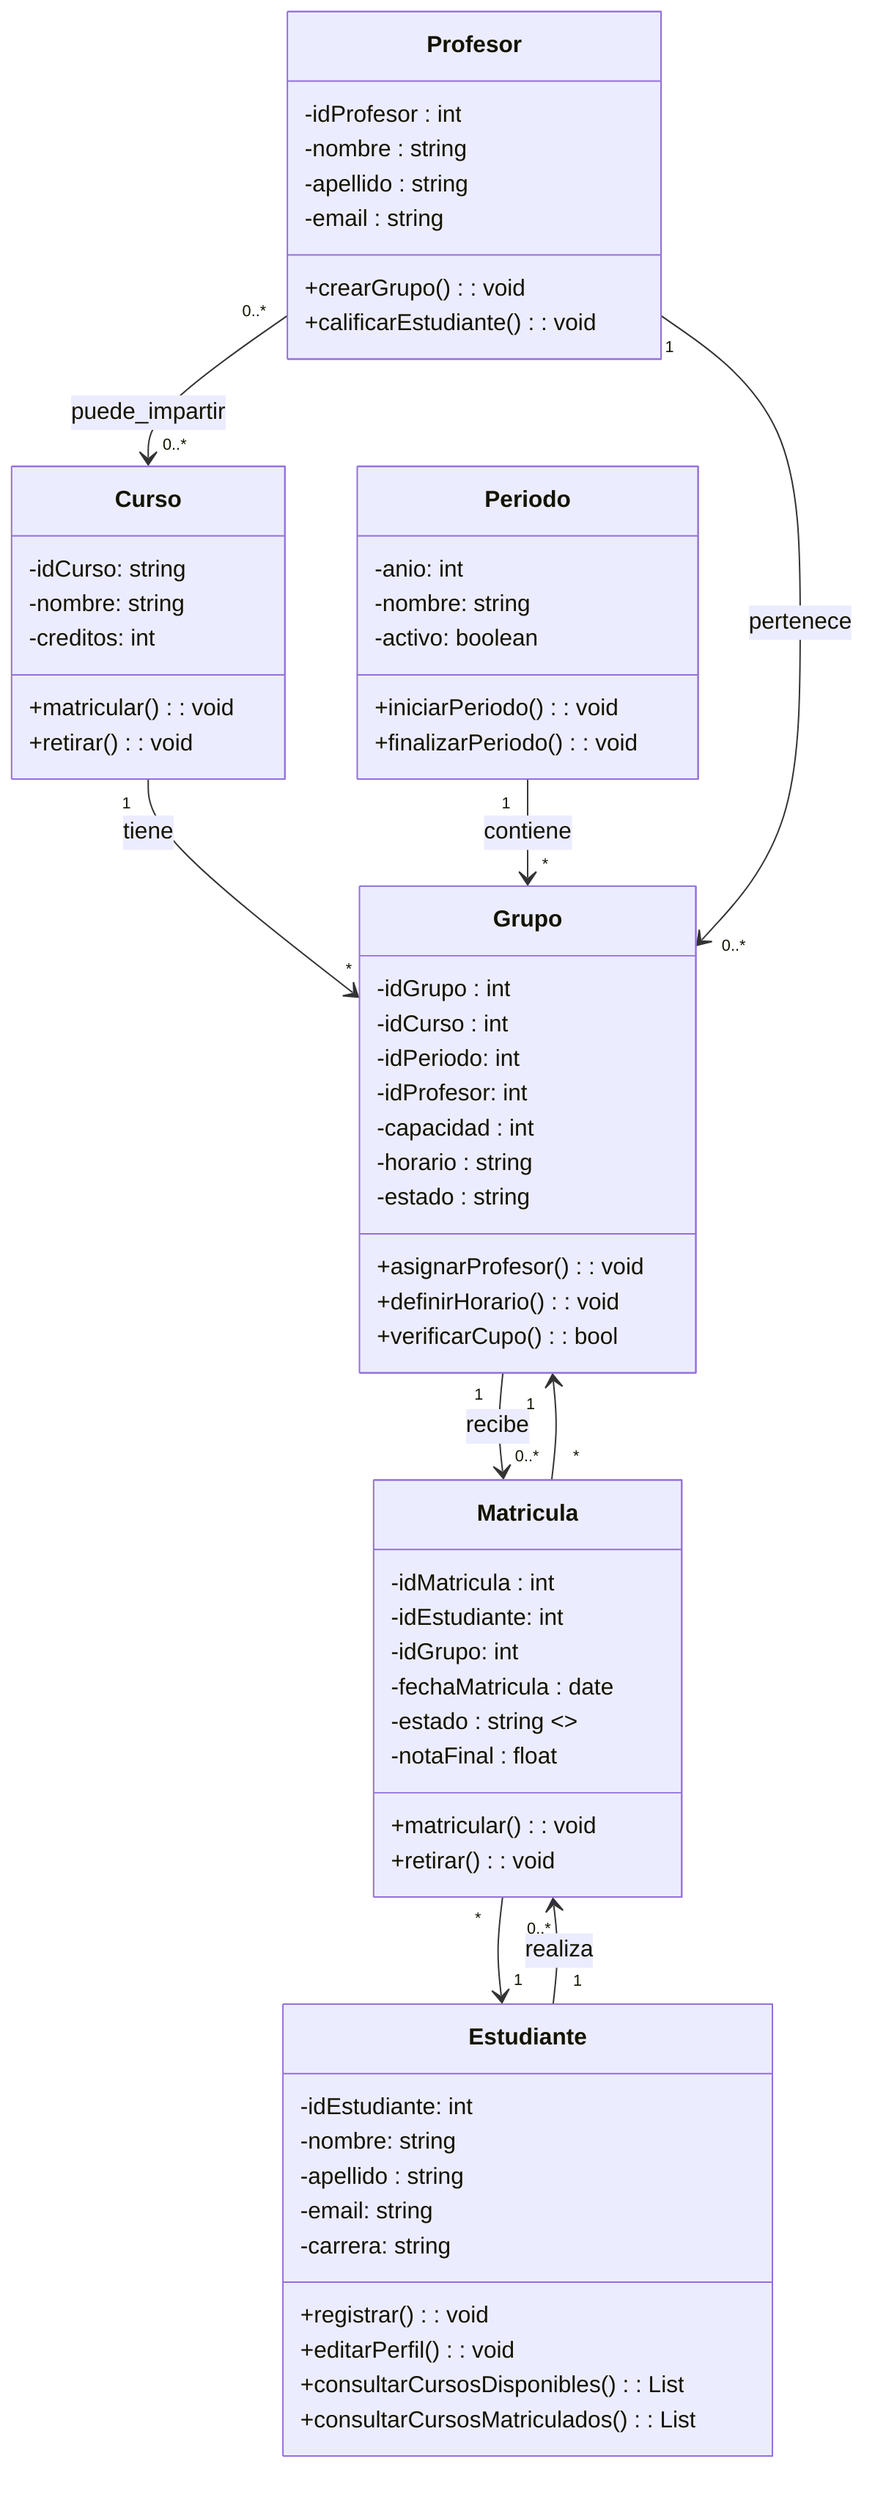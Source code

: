 classDiagram
    class Profesor {
        -idProfesor : int
        -nombre : string
        -apellido : string
        -email : string
        +crearGrupo() : void
        +calificarEstudiante(): void
    }

    class Estudiante {
        -idEstudiante: int
        -nombre: string
        -apellido : string
        -email: string
        -carrera: string
        +registrar(): void
        +editarPerfil(): void
        +consultarCursosDisponibles(): List<Curso>
        +consultarCursosMatriculados(): List<Curso>
    }
 
    class Curso {
        -idCurso: string
        -nombre: string
        -creditos: int
        +matricular(): void
        +retirar(): void
    }

    class Periodo {
        -anio: int
        -nombre: string
        -activo: boolean
        +iniciarPeriodo(): void
        +finalizarPeriodo(): void
    }

    class Grupo {
        -idGrupo : int
        -idCurso : int
        -idPeriodo: int
        -idProfesor: int
        -capacidad : int
        -horario : string
        -estado : string
        +asignarProfesor() : void
        +definirHorario(): void
        +verificarCupo() : bool
    }

    class Matricula {
      -idMatricula : int
      -idEstudiante: int
      -idGrupo: int
      -fechaMatricula : date
      -estado : string  <<ej: "Matriculado","Retirado">>
      -notaFinal : float
      +matricular() : void
      +retirar() : void
    }
    
    %% Relaciones simplificadas con cardinalidades
    Curso "1" --> "*" Grupo : tiene
    Periodo "1" --> "*" Grupo : contiene
    Profesor "1" --> "0..*" Grupo : pertenece
    Estudiante "1" --> "0..*" Matricula : realiza
    Grupo "1" --> "0..*" Matricula : recibe
    Matricula "*" --> "1" Estudiante
    Matricula "*" --> "1" Grupo
    Profesor "0..*" --> "0..*" Curso : puede_impartir